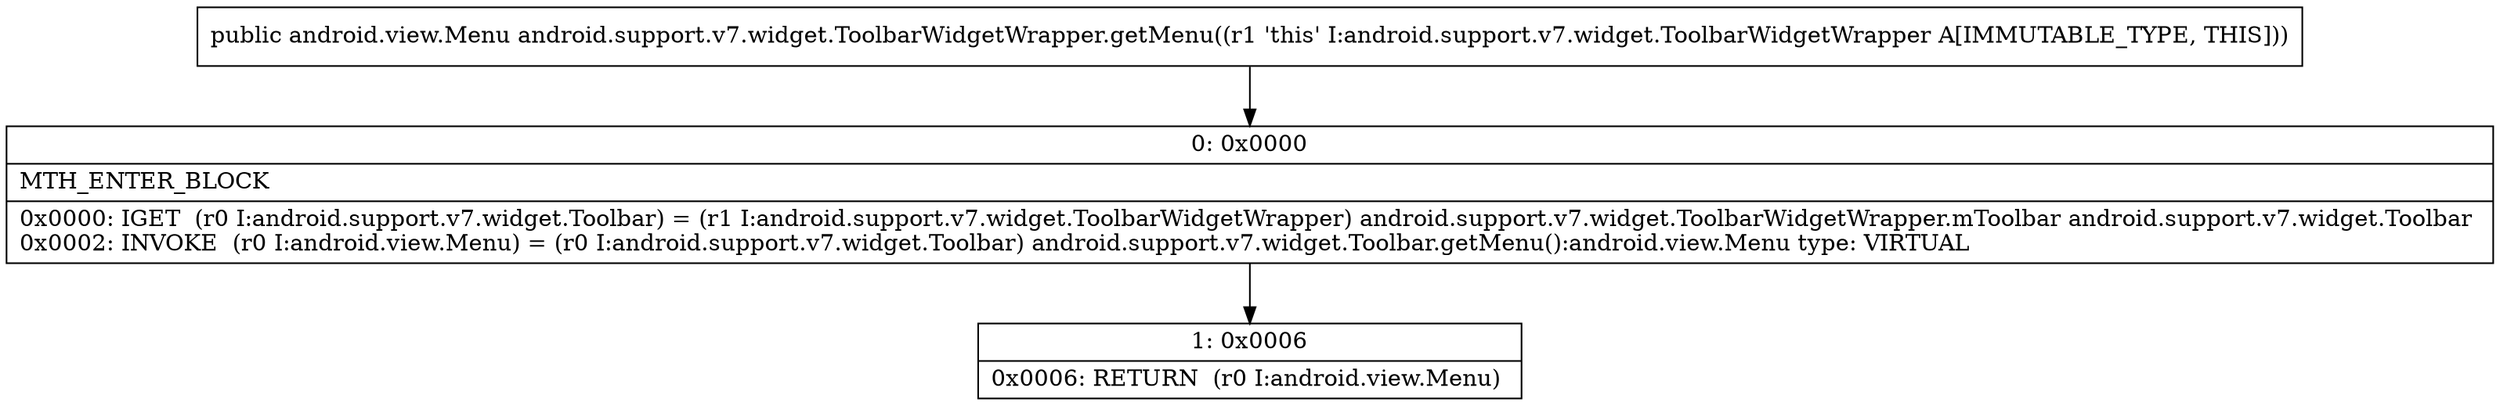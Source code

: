 digraph "CFG forandroid.support.v7.widget.ToolbarWidgetWrapper.getMenu()Landroid\/view\/Menu;" {
Node_0 [shape=record,label="{0\:\ 0x0000|MTH_ENTER_BLOCK\l|0x0000: IGET  (r0 I:android.support.v7.widget.Toolbar) = (r1 I:android.support.v7.widget.ToolbarWidgetWrapper) android.support.v7.widget.ToolbarWidgetWrapper.mToolbar android.support.v7.widget.Toolbar \l0x0002: INVOKE  (r0 I:android.view.Menu) = (r0 I:android.support.v7.widget.Toolbar) android.support.v7.widget.Toolbar.getMenu():android.view.Menu type: VIRTUAL \l}"];
Node_1 [shape=record,label="{1\:\ 0x0006|0x0006: RETURN  (r0 I:android.view.Menu) \l}"];
MethodNode[shape=record,label="{public android.view.Menu android.support.v7.widget.ToolbarWidgetWrapper.getMenu((r1 'this' I:android.support.v7.widget.ToolbarWidgetWrapper A[IMMUTABLE_TYPE, THIS])) }"];
MethodNode -> Node_0;
Node_0 -> Node_1;
}

